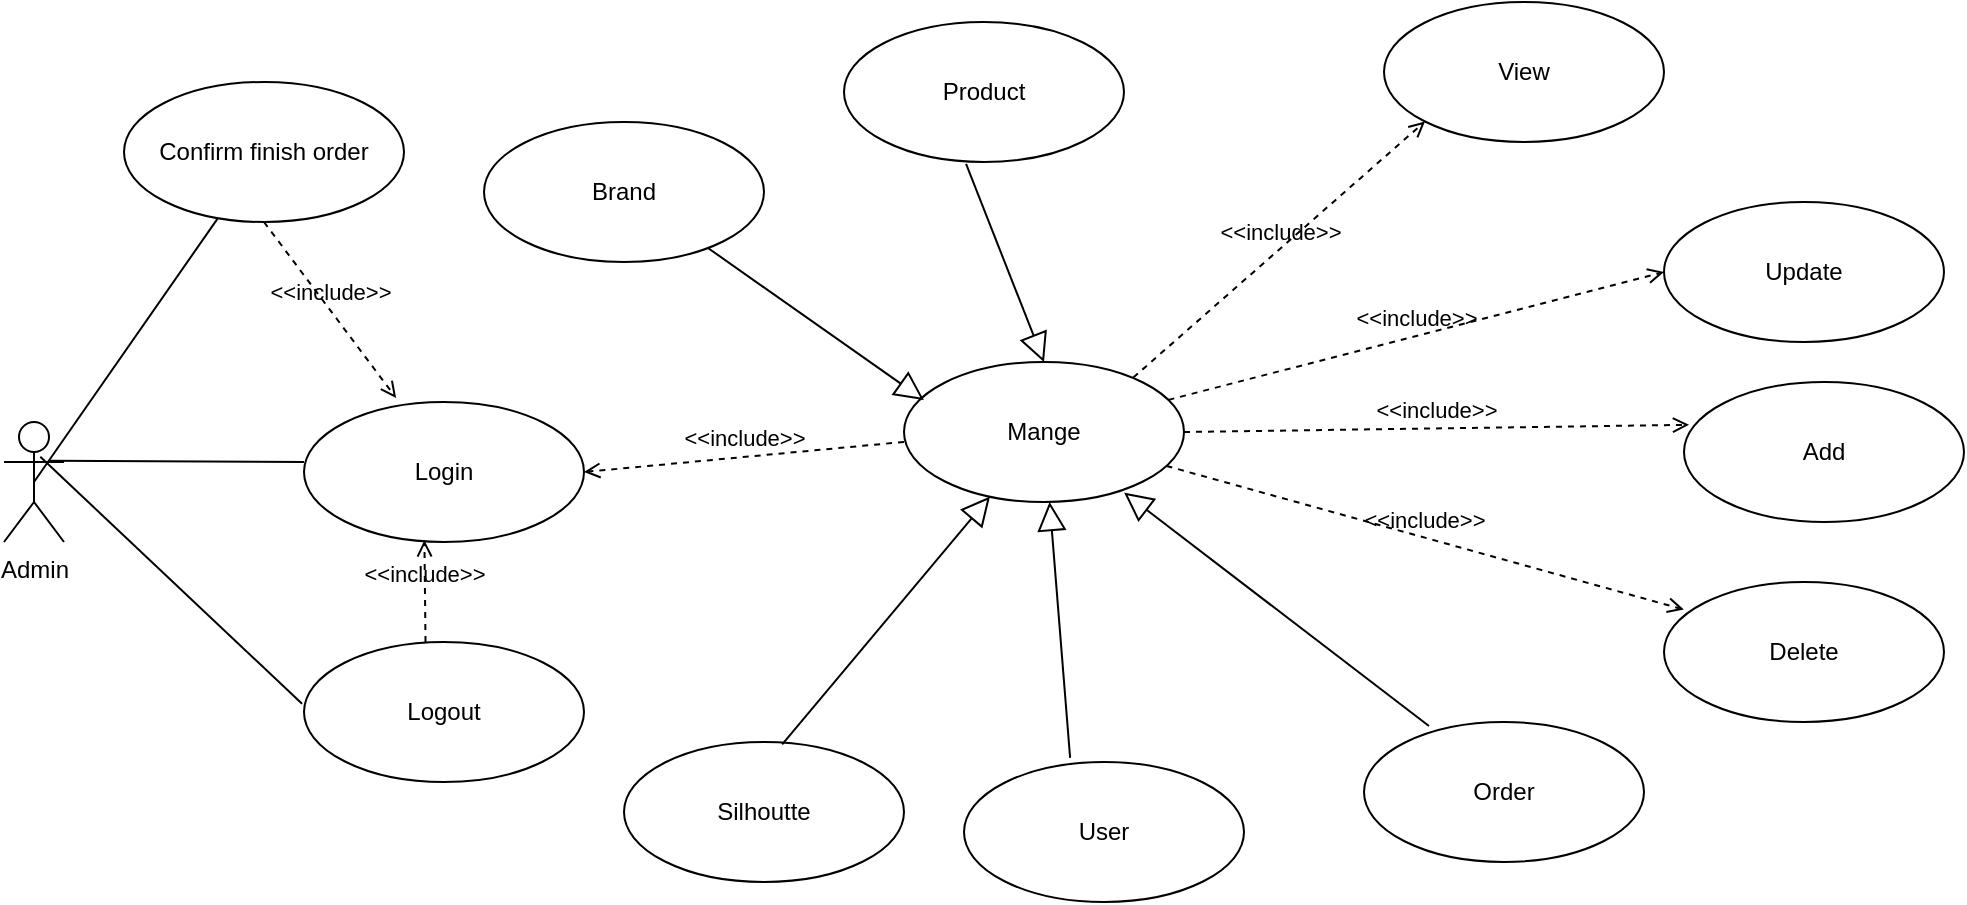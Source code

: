 <mxfile version="16.5.1" type="device"><diagram id="8jvM4zYsf03MQrOGeP04" name="Page-1"><mxGraphModel dx="1102" dy="905" grid="1" gridSize="10" guides="1" tooltips="1" connect="1" arrows="1" fold="1" page="1" pageScale="1" pageWidth="1600" pageHeight="1200" math="0" shadow="0"><root><mxCell id="0"/><mxCell id="1" parent="0"/><mxCell id="MF9-jfa2dZYfh7u5PzPG-1" value="Admin" style="shape=umlActor;html=1;verticalLabelPosition=bottom;verticalAlign=top;align=center;" parent="1" vertex="1"><mxGeometry x="70" y="250" width="30" height="60" as="geometry"/></mxCell><mxCell id="MF9-jfa2dZYfh7u5PzPG-2" value="Login" style="ellipse;whiteSpace=wrap;html=1;" parent="1" vertex="1"><mxGeometry x="220" y="240" width="140" height="70" as="geometry"/></mxCell><mxCell id="MF9-jfa2dZYfh7u5PzPG-3" value="Logout" style="ellipse;whiteSpace=wrap;html=1;" parent="1" vertex="1"><mxGeometry x="220" y="360" width="140" height="70" as="geometry"/></mxCell><mxCell id="MF9-jfa2dZYfh7u5PzPG-4" value="Brand" style="ellipse;whiteSpace=wrap;html=1;" parent="1" vertex="1"><mxGeometry x="310" y="100" width="140" height="70" as="geometry"/></mxCell><mxCell id="MF9-jfa2dZYfh7u5PzPG-5" value="Mange" style="ellipse;whiteSpace=wrap;html=1;" parent="1" vertex="1"><mxGeometry x="520" y="220" width="140" height="70" as="geometry"/></mxCell><mxCell id="MF9-jfa2dZYfh7u5PzPG-6" value="Product" style="ellipse;whiteSpace=wrap;html=1;" parent="1" vertex="1"><mxGeometry x="490" y="50" width="140" height="70" as="geometry"/></mxCell><mxCell id="MF9-jfa2dZYfh7u5PzPG-7" value="View" style="ellipse;whiteSpace=wrap;html=1;" parent="1" vertex="1"><mxGeometry x="760" y="40" width="140" height="70" as="geometry"/></mxCell><mxCell id="MF9-jfa2dZYfh7u5PzPG-8" value="Update" style="ellipse;whiteSpace=wrap;html=1;" parent="1" vertex="1"><mxGeometry x="900" y="140" width="140" height="70" as="geometry"/></mxCell><mxCell id="MF9-jfa2dZYfh7u5PzPG-9" value="Add" style="ellipse;whiteSpace=wrap;html=1;" parent="1" vertex="1"><mxGeometry x="910" y="230" width="140" height="70" as="geometry"/></mxCell><mxCell id="MF9-jfa2dZYfh7u5PzPG-10" value="Delete" style="ellipse;whiteSpace=wrap;html=1;" parent="1" vertex="1"><mxGeometry x="900" y="330" width="140" height="70" as="geometry"/></mxCell><mxCell id="MF9-jfa2dZYfh7u5PzPG-11" value="Silhoutte" style="ellipse;whiteSpace=wrap;html=1;" parent="1" vertex="1"><mxGeometry x="380" y="410" width="140" height="70" as="geometry"/></mxCell><mxCell id="MF9-jfa2dZYfh7u5PzPG-12" value="User" style="ellipse;whiteSpace=wrap;html=1;" parent="1" vertex="1"><mxGeometry x="550" y="420" width="140" height="70" as="geometry"/></mxCell><mxCell id="MF9-jfa2dZYfh7u5PzPG-15" value="" style="edgeStyle=none;html=1;endArrow=block;endFill=0;endSize=12;verticalAlign=bottom;rounded=0;entryX=0.071;entryY=0.271;entryDx=0;entryDy=0;entryPerimeter=0;exitX=0.8;exitY=0.9;exitDx=0;exitDy=0;exitPerimeter=0;" parent="1" source="MF9-jfa2dZYfh7u5PzPG-4" target="MF9-jfa2dZYfh7u5PzPG-5" edge="1"><mxGeometry width="160" relative="1" as="geometry"><mxPoint x="430" y="184.5" as="sourcePoint"/><mxPoint x="590" y="184.5" as="targetPoint"/></mxGeometry></mxCell><mxCell id="MF9-jfa2dZYfh7u5PzPG-16" value="" style="edgeStyle=none;html=1;endArrow=block;endFill=0;endSize=12;verticalAlign=bottom;rounded=0;entryX=0.5;entryY=0;entryDx=0;entryDy=0;exitX=0.436;exitY=1.014;exitDx=0;exitDy=0;exitPerimeter=0;" parent="1" source="MF9-jfa2dZYfh7u5PzPG-6" target="MF9-jfa2dZYfh7u5PzPG-5" edge="1"><mxGeometry width="160" relative="1" as="geometry"><mxPoint x="522.06" y="144.03" as="sourcePoint"/><mxPoint x="630" y="220.0" as="targetPoint"/></mxGeometry></mxCell><mxCell id="MF9-jfa2dZYfh7u5PzPG-17" value="" style="edgeStyle=none;html=1;endArrow=block;endFill=0;endSize=12;verticalAlign=bottom;rounded=0;exitX=0.565;exitY=0.017;exitDx=0;exitDy=0;exitPerimeter=0;" parent="1" source="MF9-jfa2dZYfh7u5PzPG-11" target="MF9-jfa2dZYfh7u5PzPG-5" edge="1"><mxGeometry width="160" relative="1" as="geometry"><mxPoint x="370" y="254.03" as="sourcePoint"/><mxPoint x="477.94" y="330" as="targetPoint"/></mxGeometry></mxCell><mxCell id="MF9-jfa2dZYfh7u5PzPG-19" value="" style="edgeStyle=none;html=1;endArrow=block;endFill=0;endSize=12;verticalAlign=bottom;rounded=0;exitX=0.379;exitY=-0.029;exitDx=0;exitDy=0;exitPerimeter=0;" parent="1" source="MF9-jfa2dZYfh7u5PzPG-12" target="MF9-jfa2dZYfh7u5PzPG-5" edge="1"><mxGeometry width="160" relative="1" as="geometry"><mxPoint x="506.03" y="280" as="sourcePoint"/><mxPoint x="620" y="290" as="targetPoint"/></mxGeometry></mxCell><mxCell id="MF9-jfa2dZYfh7u5PzPG-20" value="&amp;lt;&amp;lt;include&amp;gt;&amp;gt;" style="edgeStyle=none;html=1;endArrow=open;verticalAlign=bottom;dashed=1;labelBackgroundColor=none;rounded=0;entryX=0;entryY=0.5;entryDx=0;entryDy=0;" parent="1" source="MF9-jfa2dZYfh7u5PzPG-5" target="MF9-jfa2dZYfh7u5PzPG-8" edge="1"><mxGeometry width="160" relative="1" as="geometry"><mxPoint x="670" y="200" as="sourcePoint"/><mxPoint x="760" y="190" as="targetPoint"/></mxGeometry></mxCell><mxCell id="MF9-jfa2dZYfh7u5PzPG-21" value="&amp;lt;&amp;lt;include&amp;gt;&amp;gt;" style="edgeStyle=none;html=1;endArrow=open;verticalAlign=bottom;dashed=1;labelBackgroundColor=none;rounded=0;entryX=0.018;entryY=0.306;entryDx=0;entryDy=0;entryPerimeter=0;exitX=1;exitY=0.5;exitDx=0;exitDy=0;" parent="1" source="MF9-jfa2dZYfh7u5PzPG-5" target="MF9-jfa2dZYfh7u5PzPG-9" edge="1"><mxGeometry width="160" relative="1" as="geometry"><mxPoint x="655.68" y="243.788" as="sourcePoint"/><mxPoint x="770" y="200" as="targetPoint"/></mxGeometry></mxCell><mxCell id="MF9-jfa2dZYfh7u5PzPG-22" value="&amp;lt;&amp;lt;include&amp;gt;&amp;gt;" style="edgeStyle=none;html=1;endArrow=open;verticalAlign=bottom;dashed=1;labelBackgroundColor=none;rounded=0;entryX=0.071;entryY=0.197;entryDx=0;entryDy=0;entryPerimeter=0;" parent="1" source="MF9-jfa2dZYfh7u5PzPG-5" target="MF9-jfa2dZYfh7u5PzPG-10" edge="1"><mxGeometry width="160" relative="1" as="geometry"><mxPoint x="625.68" y="343.788" as="sourcePoint"/><mxPoint x="740" y="300" as="targetPoint"/></mxGeometry></mxCell><mxCell id="MF9-jfa2dZYfh7u5PzPG-23" value="&amp;lt;&amp;lt;include&amp;gt;&amp;gt;" style="edgeStyle=none;html=1;endArrow=open;verticalAlign=bottom;dashed=1;labelBackgroundColor=none;rounded=0;exitX=0.819;exitY=0.111;exitDx=0;exitDy=0;exitPerimeter=0;entryX=0;entryY=1;entryDx=0;entryDy=0;" parent="1" source="MF9-jfa2dZYfh7u5PzPG-5" target="MF9-jfa2dZYfh7u5PzPG-7" edge="1"><mxGeometry width="160" relative="1" as="geometry"><mxPoint x="630.0" y="219.998" as="sourcePoint"/><mxPoint x="744.32" y="176.21" as="targetPoint"/></mxGeometry></mxCell><mxCell id="MF9-jfa2dZYfh7u5PzPG-24" value="Order" style="ellipse;whiteSpace=wrap;html=1;" parent="1" vertex="1"><mxGeometry x="750" y="400" width="140" height="70" as="geometry"/></mxCell><mxCell id="MF9-jfa2dZYfh7u5PzPG-25" value="" style="edgeStyle=none;html=1;endArrow=block;endFill=0;endSize=12;verticalAlign=bottom;rounded=0;entryX=0.786;entryY=0.933;entryDx=0;entryDy=0;entryPerimeter=0;exitX=0.232;exitY=0.029;exitDx=0;exitDy=0;exitPerimeter=0;" parent="1" source="MF9-jfa2dZYfh7u5PzPG-24" target="MF9-jfa2dZYfh7u5PzPG-5" edge="1"><mxGeometry width="160" relative="1" as="geometry"><mxPoint x="630" y="360" as="sourcePoint"/><mxPoint x="790" y="360" as="targetPoint"/></mxGeometry></mxCell><mxCell id="MF9-jfa2dZYfh7u5PzPG-26" value="" style="edgeStyle=none;html=1;endArrow=none;verticalAlign=bottom;rounded=0;entryX=0;entryY=0.429;entryDx=0;entryDy=0;entryPerimeter=0;exitX=0.767;exitY=0.322;exitDx=0;exitDy=0;exitPerimeter=0;" parent="1" source="MF9-jfa2dZYfh7u5PzPG-1" target="MF9-jfa2dZYfh7u5PzPG-2" edge="1"><mxGeometry width="160" relative="1" as="geometry"><mxPoint x="100" y="270" as="sourcePoint"/><mxPoint x="210" y="270" as="targetPoint"/></mxGeometry></mxCell><mxCell id="MF9-jfa2dZYfh7u5PzPG-27" value="&amp;lt;&amp;lt;include&amp;gt;&amp;gt;" style="edgeStyle=none;html=1;endArrow=open;verticalAlign=bottom;dashed=1;labelBackgroundColor=none;rounded=0;entryX=0.43;entryY=0.988;entryDx=0;entryDy=0;entryPerimeter=0;exitX=0.434;exitY=0;exitDx=0;exitDy=0;exitPerimeter=0;" parent="1" source="MF9-jfa2dZYfh7u5PzPG-3" target="MF9-jfa2dZYfh7u5PzPG-2" edge="1"><mxGeometry width="160" relative="1" as="geometry"><mxPoint x="90" y="380" as="sourcePoint"/><mxPoint x="250" y="380" as="targetPoint"/></mxGeometry></mxCell><mxCell id="MF9-jfa2dZYfh7u5PzPG-28" value="" style="edgeStyle=none;html=1;endArrow=none;verticalAlign=bottom;rounded=0;entryX=-0.007;entryY=0.441;entryDx=0;entryDy=0;entryPerimeter=0;exitX=0.605;exitY=0.29;exitDx=0;exitDy=0;exitPerimeter=0;" parent="1" source="MF9-jfa2dZYfh7u5PzPG-1" target="MF9-jfa2dZYfh7u5PzPG-3" edge="1"><mxGeometry width="160" relative="1" as="geometry"><mxPoint x="50" y="390" as="sourcePoint"/><mxPoint x="210" y="390" as="targetPoint"/></mxGeometry></mxCell><mxCell id="MF9-jfa2dZYfh7u5PzPG-30" value="&amp;lt;&amp;lt;include&amp;gt;&amp;gt;" style="edgeStyle=none;html=1;endArrow=open;verticalAlign=bottom;dashed=1;labelBackgroundColor=none;rounded=0;entryX=1;entryY=0.5;entryDx=0;entryDy=0;exitX=0;exitY=0.571;exitDx=0;exitDy=0;exitPerimeter=0;" parent="1" source="MF9-jfa2dZYfh7u5PzPG-5" target="MF9-jfa2dZYfh7u5PzPG-2" edge="1"><mxGeometry width="160" relative="1" as="geometry"><mxPoint x="380" y="270" as="sourcePoint"/><mxPoint x="540" y="270" as="targetPoint"/></mxGeometry></mxCell><mxCell id="NCY1Vgx4_niYC7e8K_Il-1" value="Confirm finish order" style="ellipse;whiteSpace=wrap;html=1;" vertex="1" parent="1"><mxGeometry x="130" y="80" width="140" height="70" as="geometry"/></mxCell><mxCell id="NCY1Vgx4_niYC7e8K_Il-4" value="&amp;lt;&amp;lt;include&amp;gt;&amp;gt;" style="edgeStyle=none;html=1;endArrow=open;verticalAlign=bottom;dashed=1;labelBackgroundColor=none;rounded=0;entryX=0.329;entryY=-0.029;entryDx=0;entryDy=0;entryPerimeter=0;exitX=0.5;exitY=1;exitDx=0;exitDy=0;" edge="1" parent="1" source="NCY1Vgx4_niYC7e8K_Il-1" target="MF9-jfa2dZYfh7u5PzPG-2"><mxGeometry width="160" relative="1" as="geometry"><mxPoint x="110" y="180" as="sourcePoint"/><mxPoint x="270" y="180" as="targetPoint"/></mxGeometry></mxCell><mxCell id="NCY1Vgx4_niYC7e8K_Il-5" value="" style="endArrow=none;html=1;rounded=0;exitX=0.5;exitY=0.5;exitDx=0;exitDy=0;exitPerimeter=0;" edge="1" parent="1" source="MF9-jfa2dZYfh7u5PzPG-1" target="NCY1Vgx4_niYC7e8K_Il-1"><mxGeometry width="50" height="50" relative="1" as="geometry"><mxPoint x="100" y="230" as="sourcePoint"/><mxPoint x="150" y="180" as="targetPoint"/></mxGeometry></mxCell></root></mxGraphModel></diagram></mxfile>